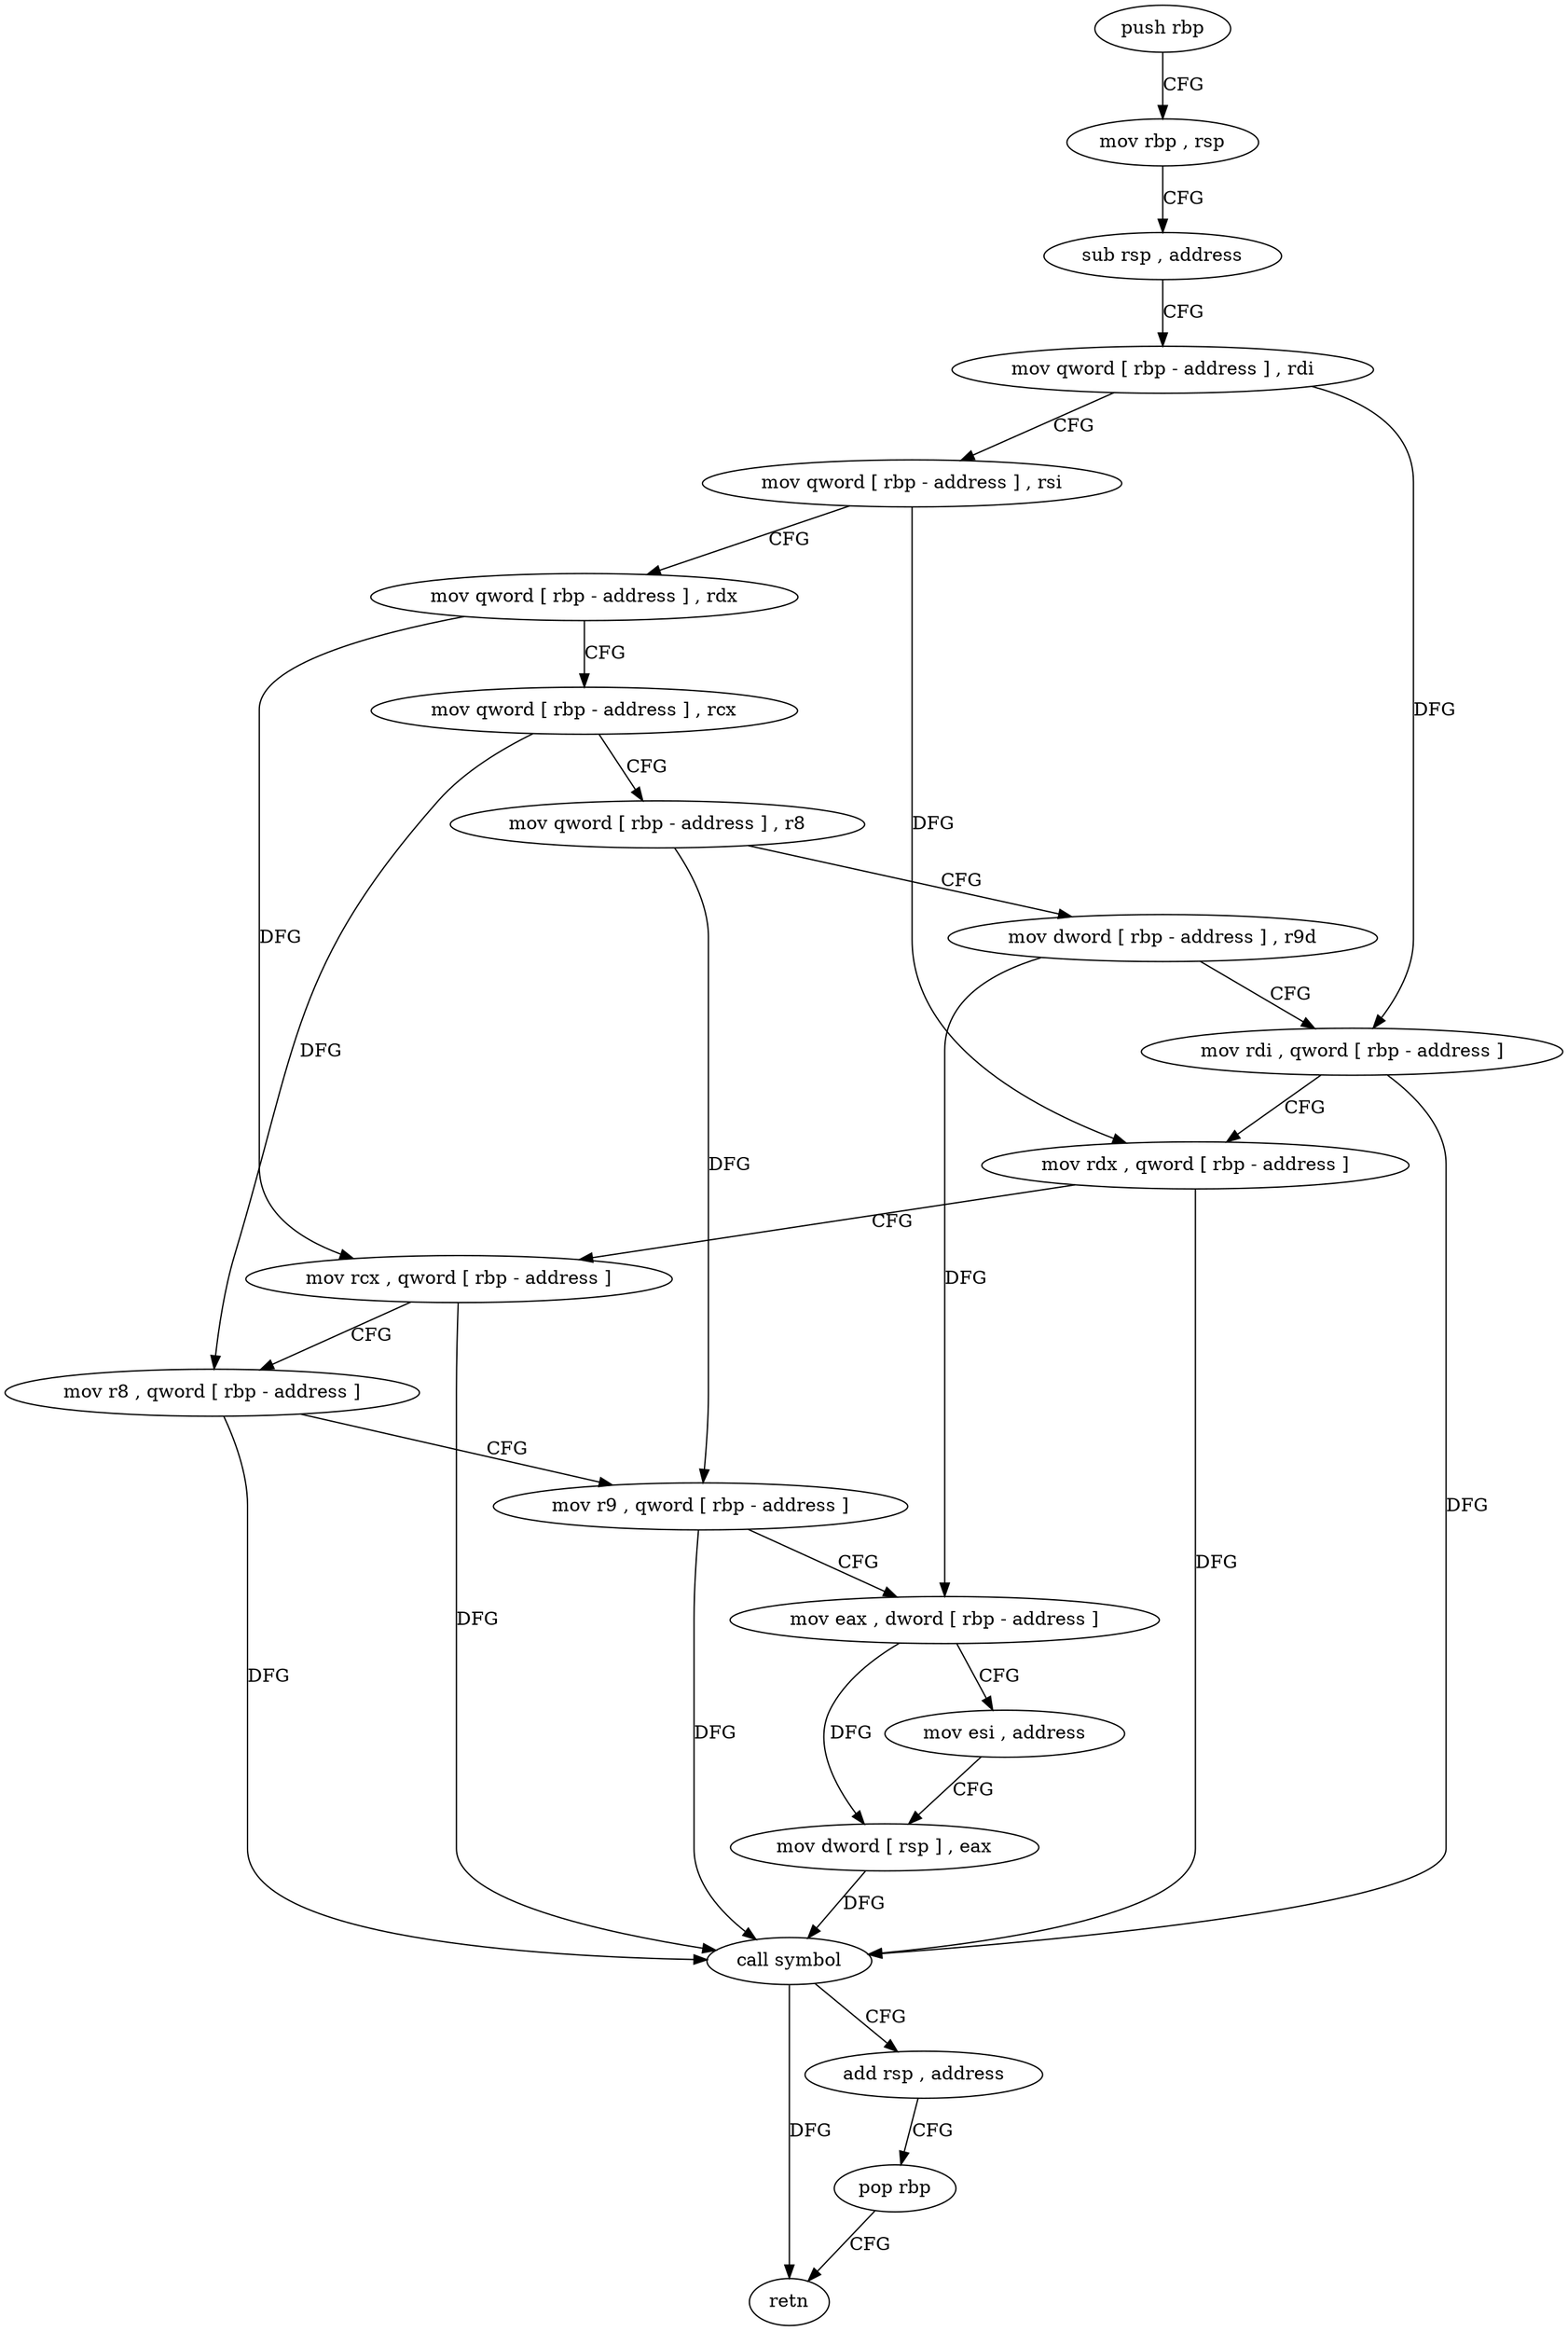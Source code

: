 digraph "func" {
"4398448" [label = "push rbp" ]
"4398449" [label = "mov rbp , rsp" ]
"4398452" [label = "sub rsp , address" ]
"4398456" [label = "mov qword [ rbp - address ] , rdi" ]
"4398460" [label = "mov qword [ rbp - address ] , rsi" ]
"4398464" [label = "mov qword [ rbp - address ] , rdx" ]
"4398468" [label = "mov qword [ rbp - address ] , rcx" ]
"4398472" [label = "mov qword [ rbp - address ] , r8" ]
"4398476" [label = "mov dword [ rbp - address ] , r9d" ]
"4398480" [label = "mov rdi , qword [ rbp - address ]" ]
"4398484" [label = "mov rdx , qword [ rbp - address ]" ]
"4398488" [label = "mov rcx , qword [ rbp - address ]" ]
"4398492" [label = "mov r8 , qword [ rbp - address ]" ]
"4398496" [label = "mov r9 , qword [ rbp - address ]" ]
"4398500" [label = "mov eax , dword [ rbp - address ]" ]
"4398503" [label = "mov esi , address" ]
"4398508" [label = "mov dword [ rsp ] , eax" ]
"4398511" [label = "call symbol" ]
"4398516" [label = "add rsp , address" ]
"4398520" [label = "pop rbp" ]
"4398521" [label = "retn" ]
"4398448" -> "4398449" [ label = "CFG" ]
"4398449" -> "4398452" [ label = "CFG" ]
"4398452" -> "4398456" [ label = "CFG" ]
"4398456" -> "4398460" [ label = "CFG" ]
"4398456" -> "4398480" [ label = "DFG" ]
"4398460" -> "4398464" [ label = "CFG" ]
"4398460" -> "4398484" [ label = "DFG" ]
"4398464" -> "4398468" [ label = "CFG" ]
"4398464" -> "4398488" [ label = "DFG" ]
"4398468" -> "4398472" [ label = "CFG" ]
"4398468" -> "4398492" [ label = "DFG" ]
"4398472" -> "4398476" [ label = "CFG" ]
"4398472" -> "4398496" [ label = "DFG" ]
"4398476" -> "4398480" [ label = "CFG" ]
"4398476" -> "4398500" [ label = "DFG" ]
"4398480" -> "4398484" [ label = "CFG" ]
"4398480" -> "4398511" [ label = "DFG" ]
"4398484" -> "4398488" [ label = "CFG" ]
"4398484" -> "4398511" [ label = "DFG" ]
"4398488" -> "4398492" [ label = "CFG" ]
"4398488" -> "4398511" [ label = "DFG" ]
"4398492" -> "4398496" [ label = "CFG" ]
"4398492" -> "4398511" [ label = "DFG" ]
"4398496" -> "4398500" [ label = "CFG" ]
"4398496" -> "4398511" [ label = "DFG" ]
"4398500" -> "4398503" [ label = "CFG" ]
"4398500" -> "4398508" [ label = "DFG" ]
"4398503" -> "4398508" [ label = "CFG" ]
"4398508" -> "4398511" [ label = "DFG" ]
"4398511" -> "4398516" [ label = "CFG" ]
"4398511" -> "4398521" [ label = "DFG" ]
"4398516" -> "4398520" [ label = "CFG" ]
"4398520" -> "4398521" [ label = "CFG" ]
}
